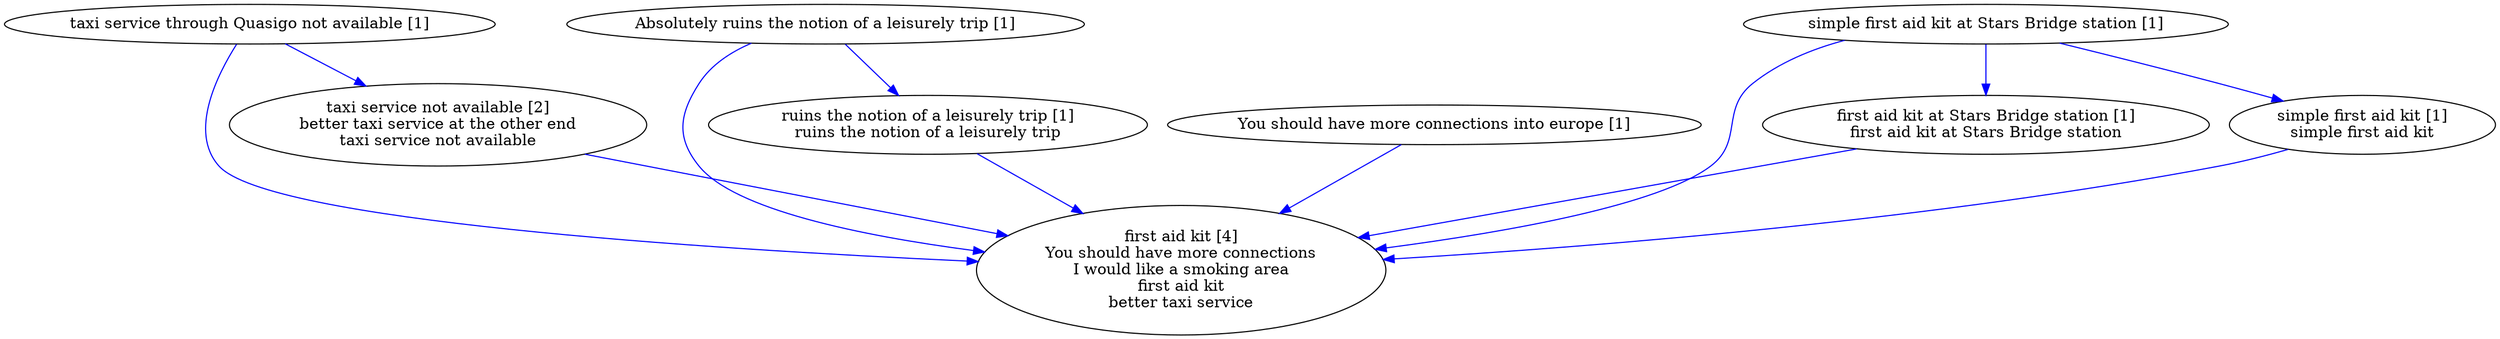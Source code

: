 digraph collapsedGraph {
"first aid kit [4]\nYou should have more connections\nI would like a smoking area\nfirst aid kit\nbetter taxi service""taxi service not available [2]\nbetter taxi service at the other end\ntaxi service not available""Absolutely ruins the notion of a leisurely trip [1]""ruins the notion of a leisurely trip [1]\nruins the notion of a leisurely trip""You should have more connections into europe [1]""simple first aid kit at Stars Bridge station [1]""first aid kit at Stars Bridge station [1]\nfirst aid kit at Stars Bridge station""simple first aid kit [1]\nsimple first aid kit""taxi service through Quasigo not available [1]""taxi service not available [2]\nbetter taxi service at the other end\ntaxi service not available" -> "first aid kit [4]\nYou should have more connections\nI would like a smoking area\nfirst aid kit\nbetter taxi service" [color=blue]
"simple first aid kit [1]\nsimple first aid kit" -> "first aid kit [4]\nYou should have more connections\nI would like a smoking area\nfirst aid kit\nbetter taxi service" [color=blue]
"You should have more connections into europe [1]" -> "first aid kit [4]\nYou should have more connections\nI would like a smoking area\nfirst aid kit\nbetter taxi service" [color=blue]
"simple first aid kit at Stars Bridge station [1]" -> "first aid kit [4]\nYou should have more connections\nI would like a smoking area\nfirst aid kit\nbetter taxi service" [color=blue]
"taxi service through Quasigo not available [1]" -> "first aid kit [4]\nYou should have more connections\nI would like a smoking area\nfirst aid kit\nbetter taxi service" [color=blue]
"first aid kit at Stars Bridge station [1]\nfirst aid kit at Stars Bridge station" -> "first aid kit [4]\nYou should have more connections\nI would like a smoking area\nfirst aid kit\nbetter taxi service" [color=blue]
"taxi service through Quasigo not available [1]" -> "taxi service not available [2]\nbetter taxi service at the other end\ntaxi service not available" [color=blue]
"Absolutely ruins the notion of a leisurely trip [1]" -> "first aid kit [4]\nYou should have more connections\nI would like a smoking area\nfirst aid kit\nbetter taxi service" [color=blue]
"ruins the notion of a leisurely trip [1]\nruins the notion of a leisurely trip" -> "first aid kit [4]\nYou should have more connections\nI would like a smoking area\nfirst aid kit\nbetter taxi service" [color=blue]
"Absolutely ruins the notion of a leisurely trip [1]" -> "ruins the notion of a leisurely trip [1]\nruins the notion of a leisurely trip" [color=blue]
"simple first aid kit at Stars Bridge station [1]" -> "first aid kit at Stars Bridge station [1]\nfirst aid kit at Stars Bridge station" [color=blue]
"simple first aid kit at Stars Bridge station [1]" -> "simple first aid kit [1]\nsimple first aid kit" [color=blue]
}